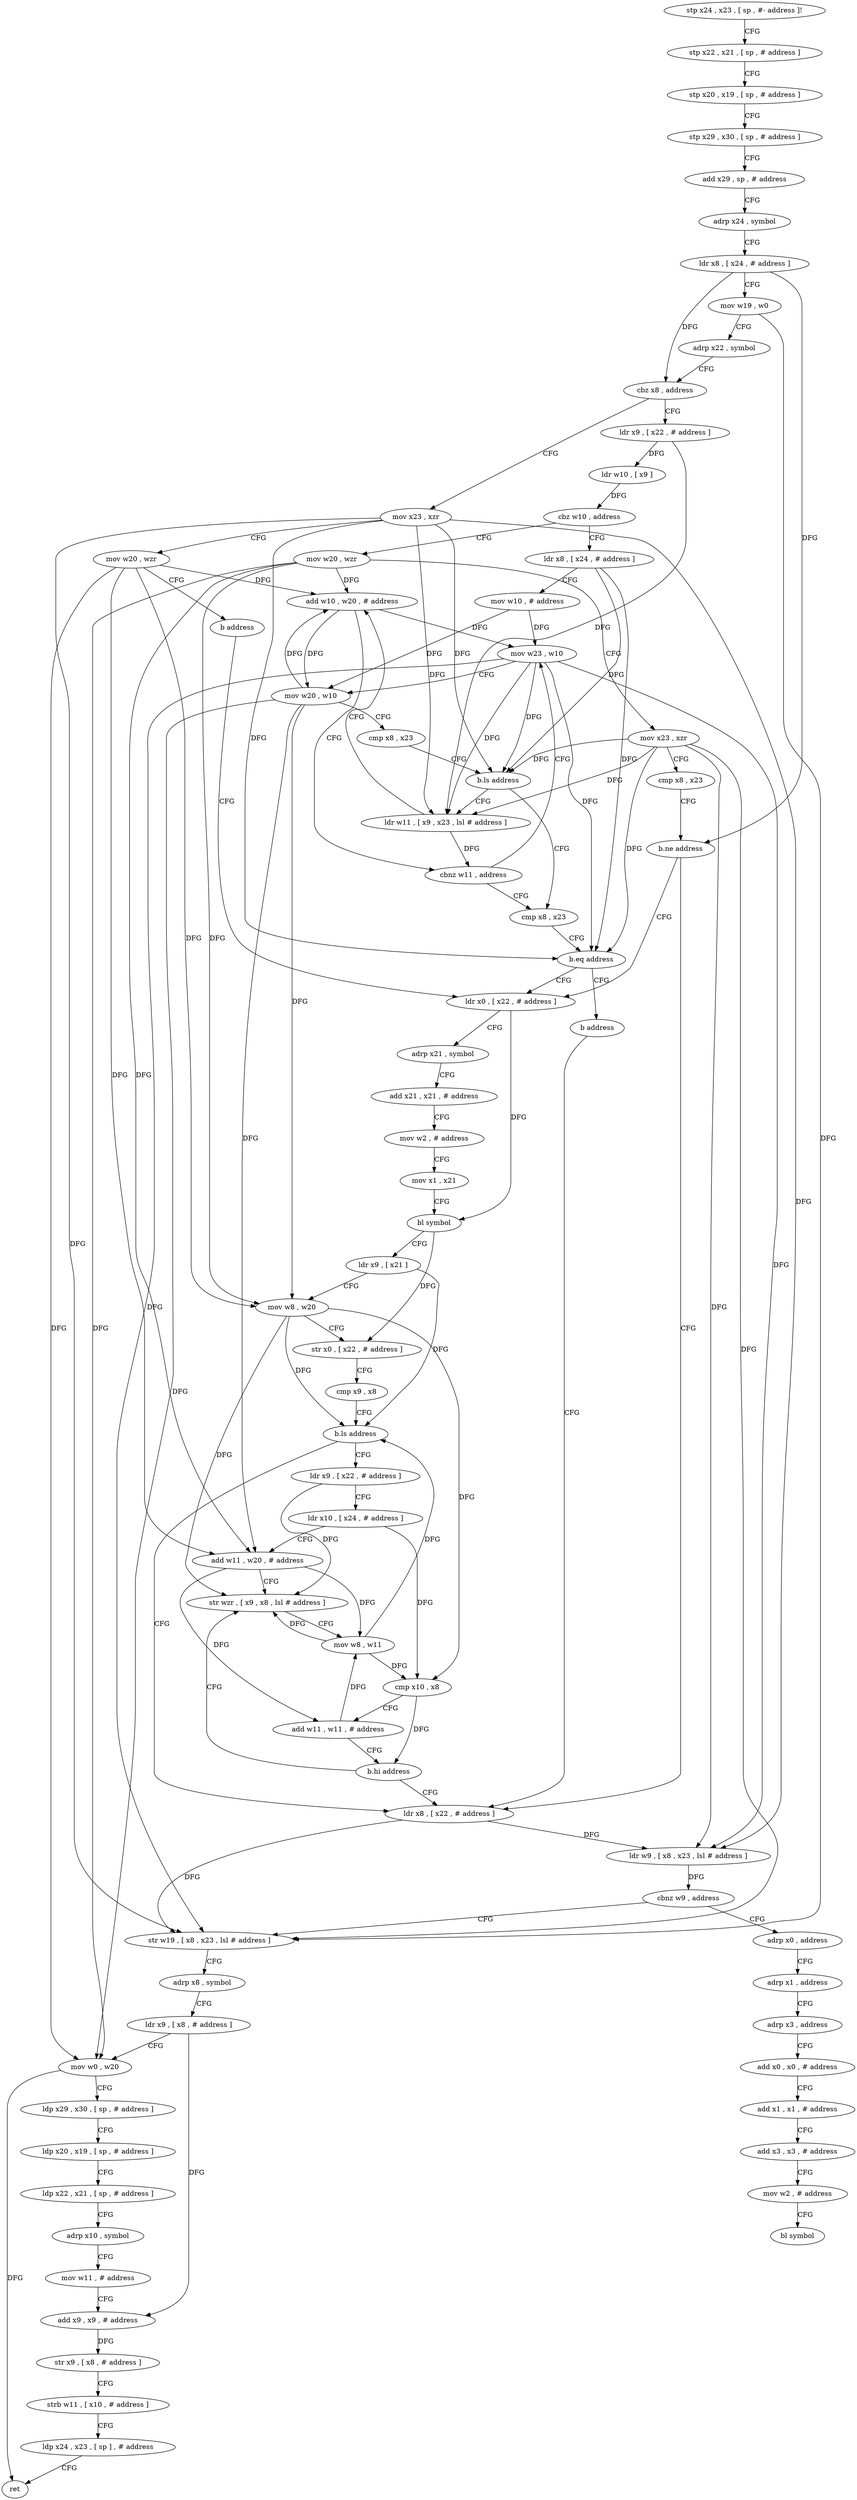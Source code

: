digraph "func" {
"4211568" [label = "stp x24 , x23 , [ sp , #- address ]!" ]
"4211572" [label = "stp x22 , x21 , [ sp , # address ]" ]
"4211576" [label = "stp x20 , x19 , [ sp , # address ]" ]
"4211580" [label = "stp x29 , x30 , [ sp , # address ]" ]
"4211584" [label = "add x29 , sp , # address" ]
"4211588" [label = "adrp x24 , symbol" ]
"4211592" [label = "ldr x8 , [ x24 , # address ]" ]
"4211596" [label = "mov w19 , w0" ]
"4211600" [label = "adrp x22 , symbol" ]
"4211604" [label = "cbz x8 , address" ]
"4211668" [label = "mov x23 , xzr" ]
"4211608" [label = "ldr x9 , [ x22 , # address ]" ]
"4211672" [label = "mov w20 , wzr" ]
"4211676" [label = "b address" ]
"4211696" [label = "ldr x0 , [ x22 , # address ]" ]
"4211612" [label = "ldr w10 , [ x9 ]" ]
"4211616" [label = "cbz w10 , address" ]
"4211680" [label = "mov w20 , wzr" ]
"4211620" [label = "ldr x8 , [ x24 , # address ]" ]
"4211700" [label = "adrp x21 , symbol" ]
"4211704" [label = "add x21 , x21 , # address" ]
"4211708" [label = "mov w2 , # address" ]
"4211712" [label = "mov x1 , x21" ]
"4211716" [label = "bl symbol" ]
"4211720" [label = "ldr x9 , [ x21 ]" ]
"4211724" [label = "mov w8 , w20" ]
"4211728" [label = "str x0 , [ x22 , # address ]" ]
"4211732" [label = "cmp x9 , x8" ]
"4211736" [label = "b.ls address" ]
"4211772" [label = "ldr x8 , [ x22 , # address ]" ]
"4211740" [label = "ldr x9 , [ x22 , # address ]" ]
"4211684" [label = "mov x23 , xzr" ]
"4211688" [label = "cmp x8 , x23" ]
"4211692" [label = "b.ne address" ]
"4211624" [label = "mov w10 , # address" ]
"4211628" [label = "mov w23 , w10" ]
"4211776" [label = "ldr w9 , [ x8 , x23 , lsl # address ]" ]
"4211780" [label = "cbnz w9 , address" ]
"4211840" [label = "adrp x0 , address" ]
"4211784" [label = "str w19 , [ x8 , x23 , lsl # address ]" ]
"4211744" [label = "ldr x10 , [ x24 , # address ]" ]
"4211748" [label = "add w11 , w20 , # address" ]
"4211752" [label = "str wzr , [ x9 , x8 , lsl # address ]" ]
"4211656" [label = "cmp x8 , x23" ]
"4211660" [label = "b.eq address" ]
"4211664" [label = "b address" ]
"4211644" [label = "ldr w11 , [ x9 , x23 , lsl # address ]" ]
"4211648" [label = "add w10 , w20 , # address" ]
"4211652" [label = "cbnz w11 , address" ]
"4211844" [label = "adrp x1 , address" ]
"4211848" [label = "adrp x3 , address" ]
"4211852" [label = "add x0 , x0 , # address" ]
"4211856" [label = "add x1 , x1 , # address" ]
"4211860" [label = "add x3 , x3 , # address" ]
"4211864" [label = "mov w2 , # address" ]
"4211868" [label = "bl symbol" ]
"4211788" [label = "adrp x8 , symbol" ]
"4211792" [label = "ldr x9 , [ x8 , # address ]" ]
"4211796" [label = "mov w0 , w20" ]
"4211800" [label = "ldp x29 , x30 , [ sp , # address ]" ]
"4211804" [label = "ldp x20 , x19 , [ sp , # address ]" ]
"4211808" [label = "ldp x22 , x21 , [ sp , # address ]" ]
"4211812" [label = "adrp x10 , symbol" ]
"4211816" [label = "mov w11 , # address" ]
"4211820" [label = "add x9 , x9 , # address" ]
"4211824" [label = "str x9 , [ x8 , # address ]" ]
"4211828" [label = "strb w11 , [ x10 , # address ]" ]
"4211832" [label = "ldp x24 , x23 , [ sp ] , # address" ]
"4211836" [label = "ret" ]
"4211756" [label = "mov w8 , w11" ]
"4211760" [label = "cmp x10 , x8" ]
"4211764" [label = "add w11 , w11 , # address" ]
"4211768" [label = "b.hi address" ]
"4211632" [label = "mov w20 , w10" ]
"4211636" [label = "cmp x8 , x23" ]
"4211640" [label = "b.ls address" ]
"4211568" -> "4211572" [ label = "CFG" ]
"4211572" -> "4211576" [ label = "CFG" ]
"4211576" -> "4211580" [ label = "CFG" ]
"4211580" -> "4211584" [ label = "CFG" ]
"4211584" -> "4211588" [ label = "CFG" ]
"4211588" -> "4211592" [ label = "CFG" ]
"4211592" -> "4211596" [ label = "CFG" ]
"4211592" -> "4211604" [ label = "DFG" ]
"4211592" -> "4211692" [ label = "DFG" ]
"4211596" -> "4211600" [ label = "CFG" ]
"4211596" -> "4211784" [ label = "DFG" ]
"4211600" -> "4211604" [ label = "CFG" ]
"4211604" -> "4211668" [ label = "CFG" ]
"4211604" -> "4211608" [ label = "CFG" ]
"4211668" -> "4211672" [ label = "CFG" ]
"4211668" -> "4211776" [ label = "DFG" ]
"4211668" -> "4211640" [ label = "DFG" ]
"4211668" -> "4211784" [ label = "DFG" ]
"4211668" -> "4211660" [ label = "DFG" ]
"4211668" -> "4211644" [ label = "DFG" ]
"4211608" -> "4211612" [ label = "DFG" ]
"4211608" -> "4211644" [ label = "DFG" ]
"4211672" -> "4211676" [ label = "CFG" ]
"4211672" -> "4211724" [ label = "DFG" ]
"4211672" -> "4211748" [ label = "DFG" ]
"4211672" -> "4211796" [ label = "DFG" ]
"4211672" -> "4211648" [ label = "DFG" ]
"4211676" -> "4211696" [ label = "CFG" ]
"4211696" -> "4211700" [ label = "CFG" ]
"4211696" -> "4211716" [ label = "DFG" ]
"4211612" -> "4211616" [ label = "DFG" ]
"4211616" -> "4211680" [ label = "CFG" ]
"4211616" -> "4211620" [ label = "CFG" ]
"4211680" -> "4211684" [ label = "CFG" ]
"4211680" -> "4211724" [ label = "DFG" ]
"4211680" -> "4211748" [ label = "DFG" ]
"4211680" -> "4211796" [ label = "DFG" ]
"4211680" -> "4211648" [ label = "DFG" ]
"4211620" -> "4211624" [ label = "CFG" ]
"4211620" -> "4211640" [ label = "DFG" ]
"4211620" -> "4211660" [ label = "DFG" ]
"4211700" -> "4211704" [ label = "CFG" ]
"4211704" -> "4211708" [ label = "CFG" ]
"4211708" -> "4211712" [ label = "CFG" ]
"4211712" -> "4211716" [ label = "CFG" ]
"4211716" -> "4211720" [ label = "CFG" ]
"4211716" -> "4211728" [ label = "DFG" ]
"4211720" -> "4211724" [ label = "CFG" ]
"4211720" -> "4211736" [ label = "DFG" ]
"4211724" -> "4211728" [ label = "CFG" ]
"4211724" -> "4211736" [ label = "DFG" ]
"4211724" -> "4211752" [ label = "DFG" ]
"4211724" -> "4211760" [ label = "DFG" ]
"4211728" -> "4211732" [ label = "CFG" ]
"4211732" -> "4211736" [ label = "CFG" ]
"4211736" -> "4211772" [ label = "CFG" ]
"4211736" -> "4211740" [ label = "CFG" ]
"4211772" -> "4211776" [ label = "DFG" ]
"4211772" -> "4211784" [ label = "DFG" ]
"4211740" -> "4211744" [ label = "CFG" ]
"4211740" -> "4211752" [ label = "DFG" ]
"4211684" -> "4211688" [ label = "CFG" ]
"4211684" -> "4211776" [ label = "DFG" ]
"4211684" -> "4211640" [ label = "DFG" ]
"4211684" -> "4211784" [ label = "DFG" ]
"4211684" -> "4211660" [ label = "DFG" ]
"4211684" -> "4211644" [ label = "DFG" ]
"4211688" -> "4211692" [ label = "CFG" ]
"4211692" -> "4211772" [ label = "CFG" ]
"4211692" -> "4211696" [ label = "CFG" ]
"4211624" -> "4211628" [ label = "DFG" ]
"4211624" -> "4211632" [ label = "DFG" ]
"4211628" -> "4211632" [ label = "CFG" ]
"4211628" -> "4211776" [ label = "DFG" ]
"4211628" -> "4211640" [ label = "DFG" ]
"4211628" -> "4211784" [ label = "DFG" ]
"4211628" -> "4211660" [ label = "DFG" ]
"4211628" -> "4211644" [ label = "DFG" ]
"4211776" -> "4211780" [ label = "DFG" ]
"4211780" -> "4211840" [ label = "CFG" ]
"4211780" -> "4211784" [ label = "CFG" ]
"4211840" -> "4211844" [ label = "CFG" ]
"4211784" -> "4211788" [ label = "CFG" ]
"4211744" -> "4211748" [ label = "CFG" ]
"4211744" -> "4211760" [ label = "DFG" ]
"4211748" -> "4211752" [ label = "CFG" ]
"4211748" -> "4211756" [ label = "DFG" ]
"4211748" -> "4211764" [ label = "DFG" ]
"4211752" -> "4211756" [ label = "CFG" ]
"4211656" -> "4211660" [ label = "CFG" ]
"4211660" -> "4211696" [ label = "CFG" ]
"4211660" -> "4211664" [ label = "CFG" ]
"4211664" -> "4211772" [ label = "CFG" ]
"4211644" -> "4211648" [ label = "CFG" ]
"4211644" -> "4211652" [ label = "DFG" ]
"4211648" -> "4211652" [ label = "CFG" ]
"4211648" -> "4211628" [ label = "DFG" ]
"4211648" -> "4211632" [ label = "DFG" ]
"4211652" -> "4211628" [ label = "CFG" ]
"4211652" -> "4211656" [ label = "CFG" ]
"4211844" -> "4211848" [ label = "CFG" ]
"4211848" -> "4211852" [ label = "CFG" ]
"4211852" -> "4211856" [ label = "CFG" ]
"4211856" -> "4211860" [ label = "CFG" ]
"4211860" -> "4211864" [ label = "CFG" ]
"4211864" -> "4211868" [ label = "CFG" ]
"4211788" -> "4211792" [ label = "CFG" ]
"4211792" -> "4211796" [ label = "CFG" ]
"4211792" -> "4211820" [ label = "DFG" ]
"4211796" -> "4211800" [ label = "CFG" ]
"4211796" -> "4211836" [ label = "DFG" ]
"4211800" -> "4211804" [ label = "CFG" ]
"4211804" -> "4211808" [ label = "CFG" ]
"4211808" -> "4211812" [ label = "CFG" ]
"4211812" -> "4211816" [ label = "CFG" ]
"4211816" -> "4211820" [ label = "CFG" ]
"4211820" -> "4211824" [ label = "DFG" ]
"4211824" -> "4211828" [ label = "CFG" ]
"4211828" -> "4211832" [ label = "CFG" ]
"4211832" -> "4211836" [ label = "CFG" ]
"4211756" -> "4211760" [ label = "DFG" ]
"4211756" -> "4211736" [ label = "DFG" ]
"4211756" -> "4211752" [ label = "DFG" ]
"4211760" -> "4211764" [ label = "CFG" ]
"4211760" -> "4211768" [ label = "DFG" ]
"4211764" -> "4211768" [ label = "CFG" ]
"4211764" -> "4211756" [ label = "DFG" ]
"4211768" -> "4211752" [ label = "CFG" ]
"4211768" -> "4211772" [ label = "CFG" ]
"4211632" -> "4211636" [ label = "CFG" ]
"4211632" -> "4211724" [ label = "DFG" ]
"4211632" -> "4211748" [ label = "DFG" ]
"4211632" -> "4211796" [ label = "DFG" ]
"4211632" -> "4211648" [ label = "DFG" ]
"4211636" -> "4211640" [ label = "CFG" ]
"4211640" -> "4211656" [ label = "CFG" ]
"4211640" -> "4211644" [ label = "CFG" ]
}

